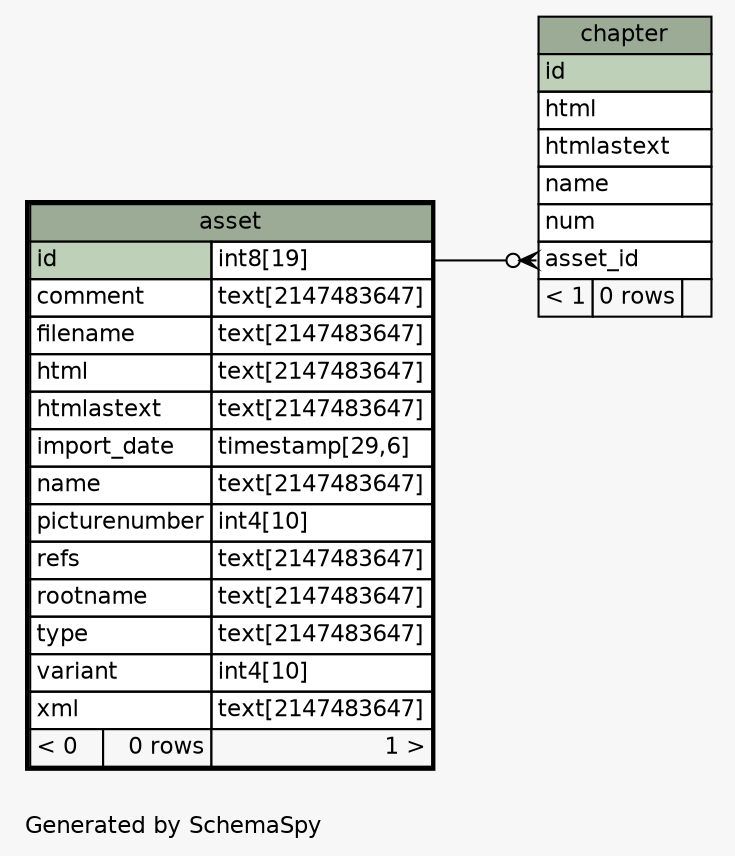 // dot 2.20.2 on Linux 2.6.32-26-generic
// SchemaSpy rev 590
digraph "oneDegreeRelationshipsDiagram" {
  graph [
    rankdir="RL"
    bgcolor="#f7f7f7"
    label="\nGenerated by SchemaSpy"
    labeljust="l"
    nodesep="0.18"
    ranksep="0.46"
    fontname="Helvetica"
    fontsize="11"
  ];
  node [
    fontname="Helvetica"
    fontsize="11"
    shape="plaintext"
  ];
  edge [
    arrowsize="0.8"
  ];
  "chapter":"asset_id":w -> "asset":"id.type":e [arrowhead=none dir=back arrowtail=crowodot];
  "asset" [
    label=<
    <TABLE BORDER="2" CELLBORDER="1" CELLSPACING="0" BGCOLOR="#ffffff">
      <TR><TD COLSPAN="3" BGCOLOR="#9bab96" ALIGN="CENTER">asset</TD></TR>
      <TR><TD PORT="id" COLSPAN="2" BGCOLOR="#bed1b8" ALIGN="LEFT">id</TD><TD PORT="id.type" ALIGN="LEFT">int8[19]</TD></TR>
      <TR><TD PORT="comment" COLSPAN="2" ALIGN="LEFT">comment</TD><TD PORT="comment.type" ALIGN="LEFT">text[2147483647]</TD></TR>
      <TR><TD PORT="filename" COLSPAN="2" ALIGN="LEFT">filename</TD><TD PORT="filename.type" ALIGN="LEFT">text[2147483647]</TD></TR>
      <TR><TD PORT="html" COLSPAN="2" ALIGN="LEFT">html</TD><TD PORT="html.type" ALIGN="LEFT">text[2147483647]</TD></TR>
      <TR><TD PORT="htmlastext" COLSPAN="2" ALIGN="LEFT">htmlastext</TD><TD PORT="htmlastext.type" ALIGN="LEFT">text[2147483647]</TD></TR>
      <TR><TD PORT="import_date" COLSPAN="2" ALIGN="LEFT">import_date</TD><TD PORT="import_date.type" ALIGN="LEFT">timestamp[29,6]</TD></TR>
      <TR><TD PORT="name" COLSPAN="2" ALIGN="LEFT">name</TD><TD PORT="name.type" ALIGN="LEFT">text[2147483647]</TD></TR>
      <TR><TD PORT="picturenumber" COLSPAN="2" ALIGN="LEFT">picturenumber</TD><TD PORT="picturenumber.type" ALIGN="LEFT">int4[10]</TD></TR>
      <TR><TD PORT="refs" COLSPAN="2" ALIGN="LEFT">refs</TD><TD PORT="refs.type" ALIGN="LEFT">text[2147483647]</TD></TR>
      <TR><TD PORT="rootname" COLSPAN="2" ALIGN="LEFT">rootname</TD><TD PORT="rootname.type" ALIGN="LEFT">text[2147483647]</TD></TR>
      <TR><TD PORT="type" COLSPAN="2" ALIGN="LEFT">type</TD><TD PORT="type.type" ALIGN="LEFT">text[2147483647]</TD></TR>
      <TR><TD PORT="variant" COLSPAN="2" ALIGN="LEFT">variant</TD><TD PORT="variant.type" ALIGN="LEFT">int4[10]</TD></TR>
      <TR><TD PORT="xml" COLSPAN="2" ALIGN="LEFT">xml</TD><TD PORT="xml.type" ALIGN="LEFT">text[2147483647]</TD></TR>
      <TR><TD ALIGN="LEFT" BGCOLOR="#f7f7f7">&lt; 0</TD><TD ALIGN="RIGHT" BGCOLOR="#f7f7f7">0 rows</TD><TD ALIGN="RIGHT" BGCOLOR="#f7f7f7">1 &gt;</TD></TR>
    </TABLE>>
    URL="asset.html"
    tooltip="asset"
  ];
  "chapter" [
    label=<
    <TABLE BORDER="0" CELLBORDER="1" CELLSPACING="0" BGCOLOR="#ffffff">
      <TR><TD COLSPAN="3" BGCOLOR="#9bab96" ALIGN="CENTER">chapter</TD></TR>
      <TR><TD PORT="id" COLSPAN="3" BGCOLOR="#bed1b8" ALIGN="LEFT">id</TD></TR>
      <TR><TD PORT="html" COLSPAN="3" ALIGN="LEFT">html</TD></TR>
      <TR><TD PORT="htmlastext" COLSPAN="3" ALIGN="LEFT">htmlastext</TD></TR>
      <TR><TD PORT="name" COLSPAN="3" ALIGN="LEFT">name</TD></TR>
      <TR><TD PORT="num" COLSPAN="3" ALIGN="LEFT">num</TD></TR>
      <TR><TD PORT="asset_id" COLSPAN="3" ALIGN="LEFT">asset_id</TD></TR>
      <TR><TD ALIGN="LEFT" BGCOLOR="#f7f7f7">&lt; 1</TD><TD ALIGN="RIGHT" BGCOLOR="#f7f7f7">0 rows</TD><TD ALIGN="RIGHT" BGCOLOR="#f7f7f7">  </TD></TR>
    </TABLE>>
    URL="chapter.html"
    tooltip="chapter"
  ];
}
